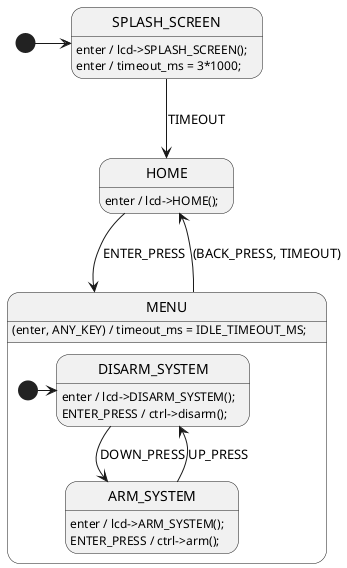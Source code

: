 @startuml UiSm

' ///////////////////////////// STYLES /////////////////////////////
' Define some colors for the states. Totally optional.
skinparam state {
  BackgroundColor<<parent_alias>> #f8ff95
}

' We change the default font so that `->` looks like a real arrow.
skinparam defaultFontName Consolas


' //////////////////////// STATE ORGANIZATION ///////////////////////
' Note: StateSmith treats state names and events as case insensitive.
' More info: https://github.com/StateSmith/StateSmith/wiki/PlantUML

[*] -> SPLASH_SCREEN

state SPLASH_SCREEN
state HOME
state MENU {
    [*] -> DISARM_SYSTEM
    state DISARM_SYSTEM
    state ARM_SYSTEM
}


' ///////////////////////// STATE HANDLERS /////////////////////////
' Syntax https://github.com/StateSmith/StateSmith/wiki/Behaviors

' SPLASH_SCREEN
SPLASH_SCREEN: enter / lcd->SPLASH_SCREEN();
SPLASH_SCREEN: enter / timeout_ms = 3*1000;
SPLASH_SCREEN --> HOME : TIMEOUT

' HOME
HOME: enter / lcd->HOME();
HOME --> MENU : ENTER_PRESS

' MENU
MENU: (enter, ANY_KEY) / timeout_ms = IDLE_TIMEOUT_MS;
MENU --> HOME : (BACK_PRESS, TIMEOUT)

    ' DISARM_SYSTEM
    DISARM_SYSTEM: enter / lcd->DISARM_SYSTEM();
    DISARM_SYSTEM: ENTER_PRESS / ctrl->disarm();
    DISARM_SYSTEM -down-> ARM_SYSTEM: DOWN_PRESS

    ' ARM_SYSTEM
    ARM_SYSTEM: enter / lcd->ARM_SYSTEM();
    ARM_SYSTEM: ENTER_PRESS / ctrl->arm();
    ARM_SYSTEM --> DISARM_SYSTEM: UP_PRESS


' //////////////////////// StateSmith config ////////////////////////
' The below special comment block sets the StateSmith configuration.
' More info: https://github.com/StateSmith/StateSmith/issues/335
' Feel free to remove or modify it as needed.

/'! $CONFIG : toml
SmRunnerSettings.transpilerId = "Cpp"

RenderConfig.AutoExpandedVars = """
    Display* lcd;      // pointer because StateSmith doesn't support references (yet!)
    Controller* ctrl;  // pointer because StateSmith doesn't support references (yet!)
    Audio* audio;      // pointer because StateSmith doesn't support references (yet!)
    int32_t timeout_ms; // Must be > 16 bits to allow for 60+ seconds.
    """

[RenderConfig.Cpp]
HFileIncludes = """
    #include "../audio/Audio.hpp"
    #include "../control/Controller.hpp"
    #include "Display.hpp"
    #include <stdint.h>
    """

CFileIncludes = """
    #define IDLE_TIMEOUT_MS (10 * 1000) // this works for C99 as well as C++11
    """
'/
@enduml

